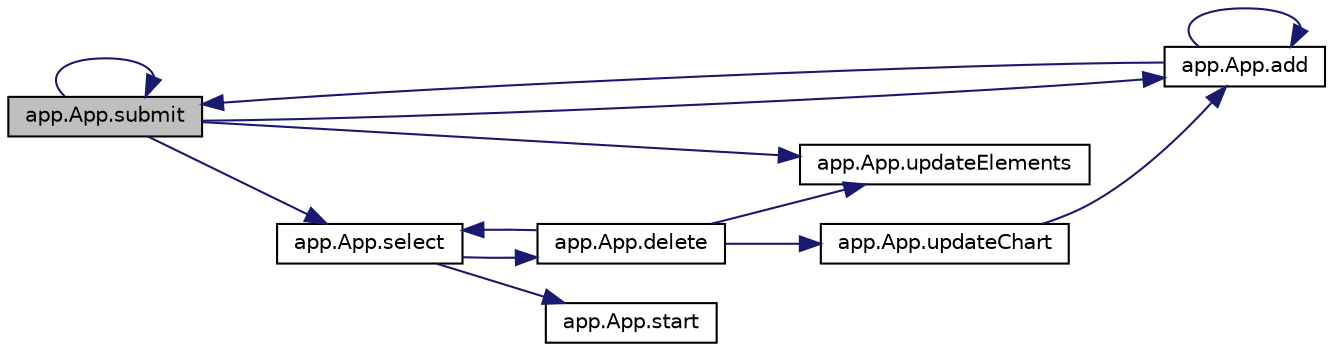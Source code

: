 digraph "app.App.submit"
{
  edge [fontname="Helvetica",fontsize="10",labelfontname="Helvetica",labelfontsize="10"];
  node [fontname="Helvetica",fontsize="10",shape=record];
  rankdir="LR";
  Node41 [label="app.App.submit",height=0.2,width=0.4,color="black", fillcolor="grey75", style="filled", fontcolor="black"];
  Node41 -> Node41 [color="midnightblue",fontsize="10",style="solid",fontname="Helvetica"];
  Node41 -> Node42 [color="midnightblue",fontsize="10",style="solid",fontname="Helvetica"];
  Node42 [label="app.App.add",height=0.2,width=0.4,color="black", fillcolor="white", style="filled",URL="$group___g_u_i.html#ga12410afa08ea83e0e75958316f3bfa44"];
  Node42 -> Node42 [color="midnightblue",fontsize="10",style="solid",fontname="Helvetica"];
  Node42 -> Node41 [color="midnightblue",fontsize="10",style="solid",fontname="Helvetica"];
  Node41 -> Node43 [color="midnightblue",fontsize="10",style="solid",fontname="Helvetica"];
  Node43 [label="app.App.updateElements",height=0.2,width=0.4,color="black", fillcolor="white", style="filled",URL="$group___g_u_i.html#ga9ff44df3681a65aeaf309207a69c17bb"];
  Node41 -> Node44 [color="midnightblue",fontsize="10",style="solid",fontname="Helvetica"];
  Node44 [label="app.App.select",height=0.2,width=0.4,color="black", fillcolor="white", style="filled",URL="$group___g_u_i.html#gaa1a0515399dab21f9b6e5c075f549312"];
  Node44 -> Node45 [color="midnightblue",fontsize="10",style="solid",fontname="Helvetica"];
  Node45 [label="app.App.delete",height=0.2,width=0.4,color="black", fillcolor="white", style="filled",URL="$group___g_u_i.html#ga11694b61d1b324b5628ca9b110990451"];
  Node45 -> Node46 [color="midnightblue",fontsize="10",style="solid",fontname="Helvetica"];
  Node46 [label="app.App.updateChart",height=0.2,width=0.4,color="black", fillcolor="white", style="filled",URL="$group___g_u_i.html#ga8f0a02d26fd64277f30a700190bdc9f2"];
  Node46 -> Node42 [color="midnightblue",fontsize="10",style="solid",fontname="Helvetica"];
  Node45 -> Node43 [color="midnightblue",fontsize="10",style="solid",fontname="Helvetica"];
  Node45 -> Node44 [color="midnightblue",fontsize="10",style="solid",fontname="Helvetica"];
  Node44 -> Node47 [color="midnightblue",fontsize="10",style="solid",fontname="Helvetica"];
  Node47 [label="app.App.start",height=0.2,width=0.4,color="black", fillcolor="white", style="filled",URL="$group___g_u_i.html#ga9e6225026b8708f880e1f4679ca94eec"];
}
